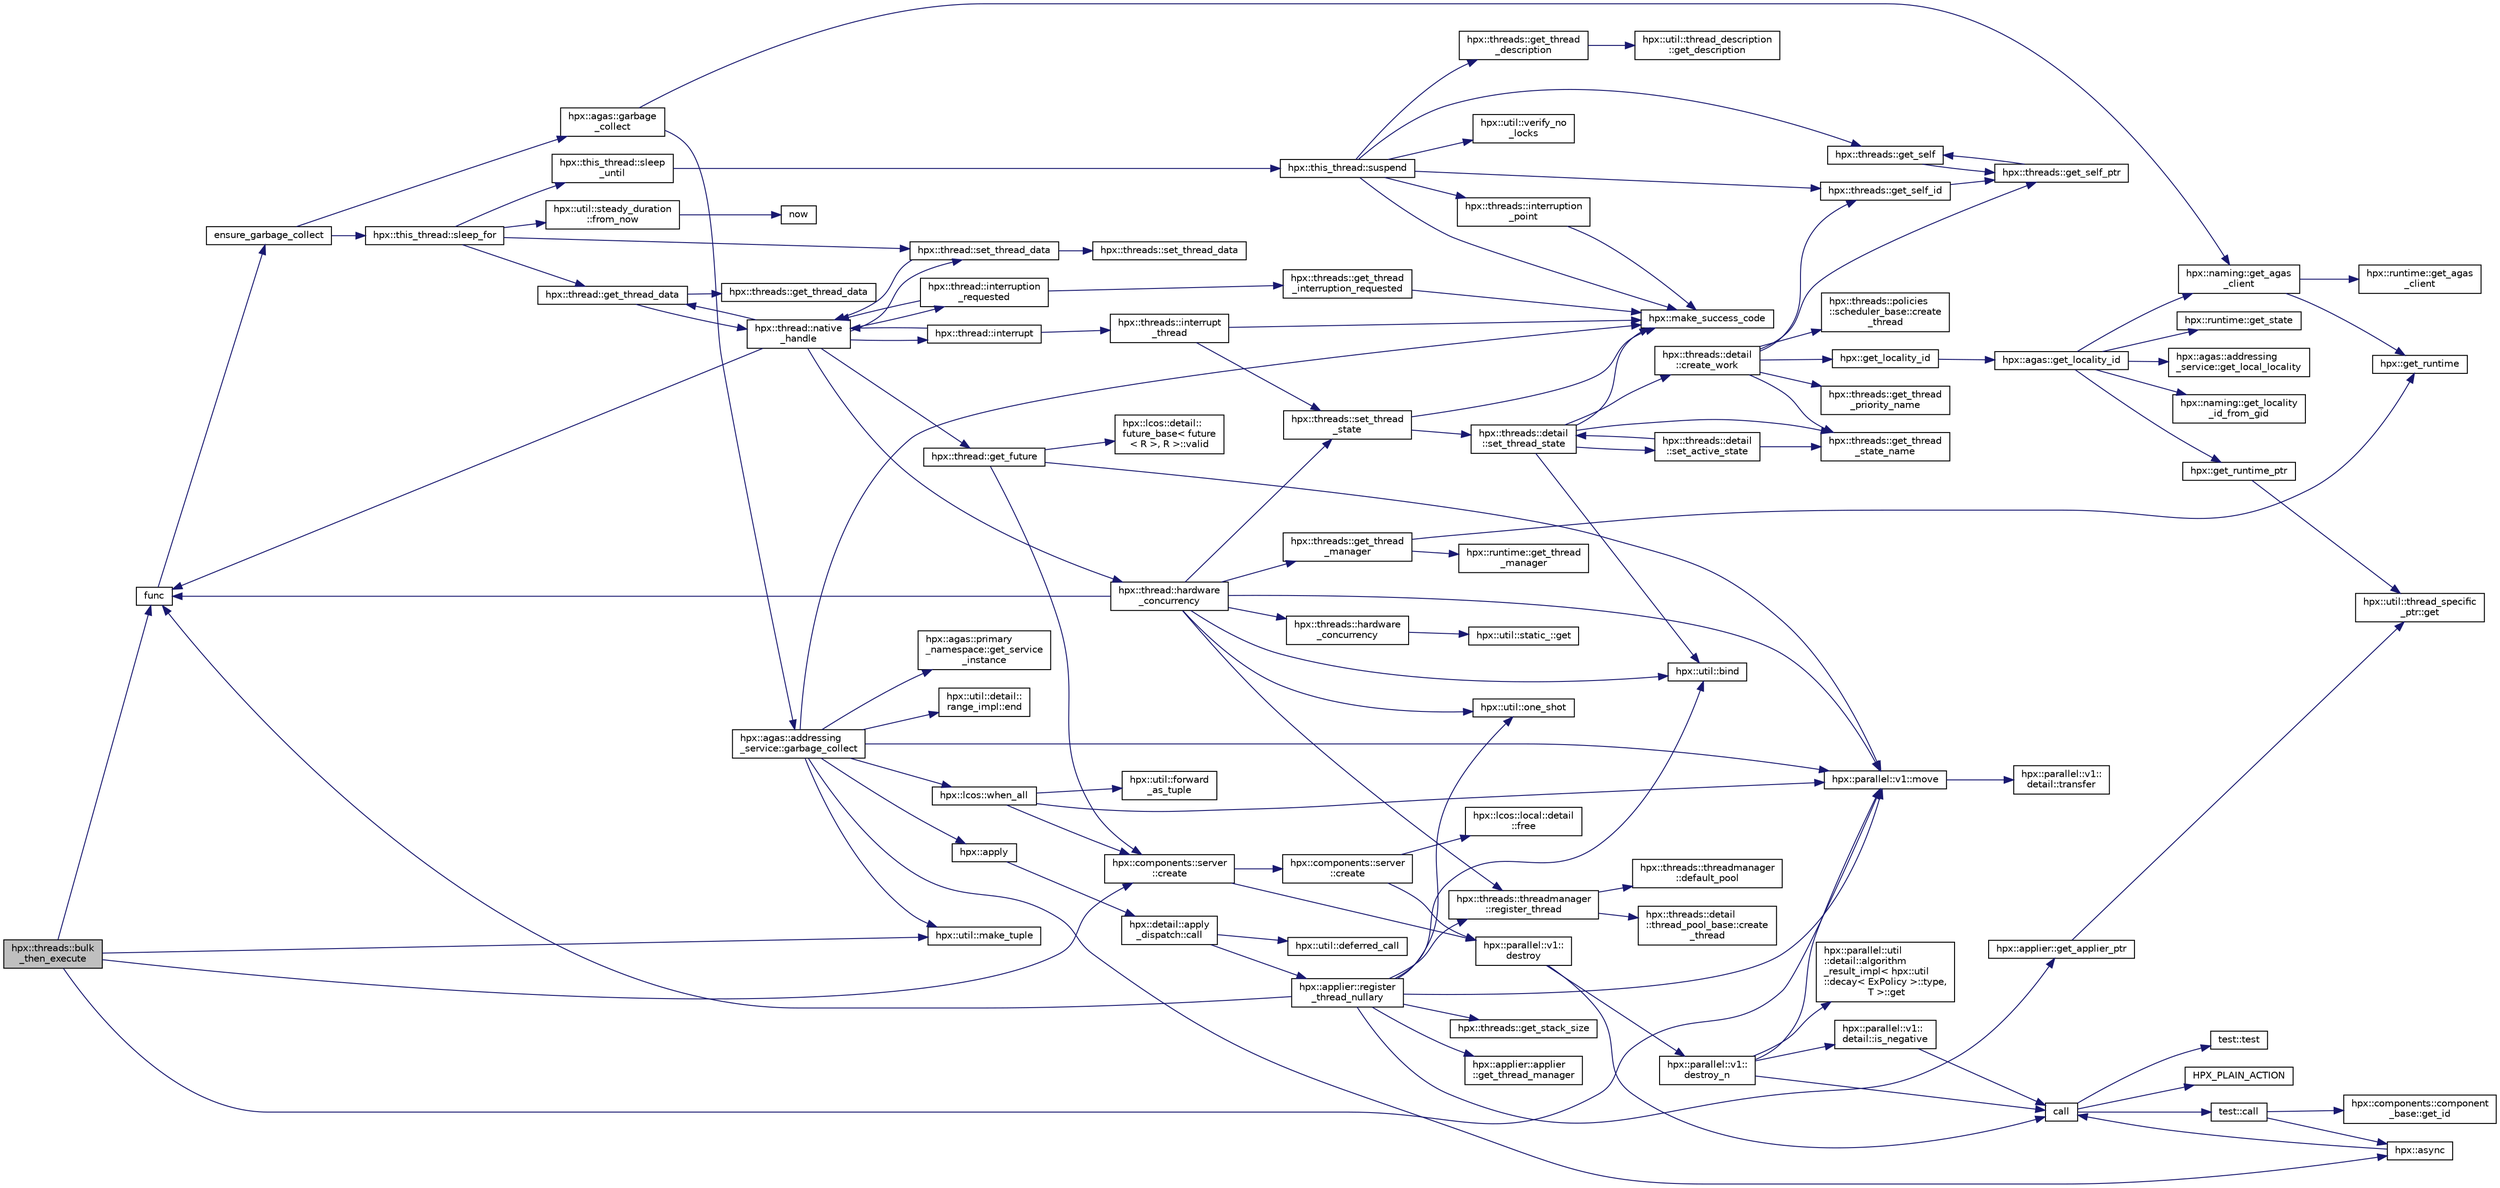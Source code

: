 digraph "hpx::threads::bulk_then_execute"
{
  edge [fontname="Helvetica",fontsize="10",labelfontname="Helvetica",labelfontsize="10"];
  node [fontname="Helvetica",fontsize="10",shape=record];
  rankdir="LR";
  Node166 [label="hpx::threads::bulk\l_then_execute",height=0.2,width=0.4,color="black", fillcolor="grey75", style="filled", fontcolor="black"];
  Node166 -> Node167 [color="midnightblue",fontsize="10",style="solid",fontname="Helvetica"];
  Node167 [label="hpx::util::make_tuple",height=0.2,width=0.4,color="black", fillcolor="white", style="filled",URL="$df/dad/namespacehpx_1_1util.html#a06fa74211a987d208e013f400a9f5328"];
  Node166 -> Node168 [color="midnightblue",fontsize="10",style="solid",fontname="Helvetica"];
  Node168 [label="func",height=0.2,width=0.4,color="black", fillcolor="white", style="filled",URL="$d8/dfd/id__type__ref__counting__1032_8cpp.html#ab811b86ea5107ffb3351fcaa29d2c652"];
  Node168 -> Node169 [color="midnightblue",fontsize="10",style="solid",fontname="Helvetica"];
  Node169 [label="ensure_garbage_collect",height=0.2,width=0.4,color="black", fillcolor="white", style="filled",URL="$d8/dfd/id__type__ref__counting__1032_8cpp.html#a5264b94bf7c262ac0e521fb290d476d5"];
  Node169 -> Node170 [color="midnightblue",fontsize="10",style="solid",fontname="Helvetica"];
  Node170 [label="hpx::this_thread::sleep_for",height=0.2,width=0.4,color="black", fillcolor="white", style="filled",URL="$d9/d52/namespacehpx_1_1this__thread.html#afc042a5a5fa52eef2d1d177a343435cf"];
  Node170 -> Node171 [color="midnightblue",fontsize="10",style="solid",fontname="Helvetica"];
  Node171 [label="hpx::this_thread::sleep\l_until",height=0.2,width=0.4,color="black", fillcolor="white", style="filled",URL="$d9/d52/namespacehpx_1_1this__thread.html#ae12a853980115b23ff0ab8ca06622658"];
  Node171 -> Node172 [color="midnightblue",fontsize="10",style="solid",fontname="Helvetica"];
  Node172 [label="hpx::this_thread::suspend",height=0.2,width=0.4,color="black", fillcolor="white", style="filled",URL="$d9/d52/namespacehpx_1_1this__thread.html#aca220026fb3014c0881d129fe31c0073"];
  Node172 -> Node173 [color="midnightblue",fontsize="10",style="solid",fontname="Helvetica"];
  Node173 [label="hpx::threads::get_self",height=0.2,width=0.4,color="black", fillcolor="white", style="filled",URL="$d7/d28/namespacehpx_1_1threads.html#a07daf4d6d29233f20d66d41ab7b5b8e8"];
  Node173 -> Node174 [color="midnightblue",fontsize="10",style="solid",fontname="Helvetica"];
  Node174 [label="hpx::threads::get_self_ptr",height=0.2,width=0.4,color="black", fillcolor="white", style="filled",URL="$d7/d28/namespacehpx_1_1threads.html#a22877ae347ad884cde3a51397dad6c53"];
  Node174 -> Node173 [color="midnightblue",fontsize="10",style="solid",fontname="Helvetica"];
  Node172 -> Node175 [color="midnightblue",fontsize="10",style="solid",fontname="Helvetica"];
  Node175 [label="hpx::threads::get_self_id",height=0.2,width=0.4,color="black", fillcolor="white", style="filled",URL="$d7/d28/namespacehpx_1_1threads.html#afafe0f900b9fac3d4ed3c747625c1cfe"];
  Node175 -> Node174 [color="midnightblue",fontsize="10",style="solid",fontname="Helvetica"];
  Node172 -> Node176 [color="midnightblue",fontsize="10",style="solid",fontname="Helvetica"];
  Node176 [label="hpx::threads::interruption\l_point",height=0.2,width=0.4,color="black", fillcolor="white", style="filled",URL="$d7/d28/namespacehpx_1_1threads.html#ada6ec56a12b050707311d8c628089059"];
  Node176 -> Node177 [color="midnightblue",fontsize="10",style="solid",fontname="Helvetica"];
  Node177 [label="hpx::make_success_code",height=0.2,width=0.4,color="black", fillcolor="white", style="filled",URL="$d8/d83/namespacehpx.html#a0e8512a8f49e2a6c8185061181419d8f",tooltip="Returns error_code(hpx::success, \"success\", mode). "];
  Node172 -> Node178 [color="midnightblue",fontsize="10",style="solid",fontname="Helvetica"];
  Node178 [label="hpx::util::verify_no\l_locks",height=0.2,width=0.4,color="black", fillcolor="white", style="filled",URL="$df/dad/namespacehpx_1_1util.html#ae0e1837ee6f09b79b26c2e788d2e9fc9"];
  Node172 -> Node179 [color="midnightblue",fontsize="10",style="solid",fontname="Helvetica"];
  Node179 [label="hpx::threads::get_thread\l_description",height=0.2,width=0.4,color="black", fillcolor="white", style="filled",URL="$d7/d28/namespacehpx_1_1threads.html#a42fc18a7a680f4e8bc633a4b4c956701"];
  Node179 -> Node180 [color="midnightblue",fontsize="10",style="solid",fontname="Helvetica"];
  Node180 [label="hpx::util::thread_description\l::get_description",height=0.2,width=0.4,color="black", fillcolor="white", style="filled",URL="$df/d9e/structhpx_1_1util_1_1thread__description.html#a8c834e14eca6eb228188022577f9f952"];
  Node172 -> Node177 [color="midnightblue",fontsize="10",style="solid",fontname="Helvetica"];
  Node170 -> Node181 [color="midnightblue",fontsize="10",style="solid",fontname="Helvetica"];
  Node181 [label="hpx::util::steady_duration\l::from_now",height=0.2,width=0.4,color="black", fillcolor="white", style="filled",URL="$d9/d4f/classhpx_1_1util_1_1steady__duration.html#a0132206d767cd0f7395507b40111a153"];
  Node181 -> Node182 [color="midnightblue",fontsize="10",style="solid",fontname="Helvetica"];
  Node182 [label="now",height=0.2,width=0.4,color="black", fillcolor="white", style="filled",URL="$de/db3/1d__stencil__1__omp_8cpp.html#a89e9667753dccfac455bd37a7a3a7b16"];
  Node170 -> Node183 [color="midnightblue",fontsize="10",style="solid",fontname="Helvetica"];
  Node183 [label="hpx::thread::get_thread_data",height=0.2,width=0.4,color="black", fillcolor="white", style="filled",URL="$de/d9b/classhpx_1_1thread.html#a4535ef82cec3b953d2c941d20e3e3904"];
  Node183 -> Node184 [color="midnightblue",fontsize="10",style="solid",fontname="Helvetica"];
  Node184 [label="hpx::threads::get_thread_data",height=0.2,width=0.4,color="black", fillcolor="white", style="filled",URL="$d7/d28/namespacehpx_1_1threads.html#a8737931ff6303807225f735b2b384ae4"];
  Node183 -> Node185 [color="midnightblue",fontsize="10",style="solid",fontname="Helvetica"];
  Node185 [label="hpx::thread::native\l_handle",height=0.2,width=0.4,color="black", fillcolor="white", style="filled",URL="$de/d9b/classhpx_1_1thread.html#acf48190d264ab64c1c4ec99d0b421b5a"];
  Node185 -> Node186 [color="midnightblue",fontsize="10",style="solid",fontname="Helvetica"];
  Node186 [label="hpx::thread::hardware\l_concurrency",height=0.2,width=0.4,color="black", fillcolor="white", style="filled",URL="$de/d9b/classhpx_1_1thread.html#a8e4fff210e02485ba493bc3a2a956c03"];
  Node186 -> Node187 [color="midnightblue",fontsize="10",style="solid",fontname="Helvetica"];
  Node187 [label="hpx::threads::hardware\l_concurrency",height=0.2,width=0.4,color="black", fillcolor="white", style="filled",URL="$d7/d28/namespacehpx_1_1threads.html#aa8752a235478d2ad7b5ac467b63ab527"];
  Node187 -> Node188 [color="midnightblue",fontsize="10",style="solid",fontname="Helvetica"];
  Node188 [label="hpx::util::static_::get",height=0.2,width=0.4,color="black", fillcolor="white", style="filled",URL="$d3/dbb/structhpx_1_1util_1_1static__.html#a2967c633948a3bf17a3b5405ef5a8318"];
  Node186 -> Node168 [color="midnightblue",fontsize="10",style="solid",fontname="Helvetica"];
  Node186 -> Node189 [color="midnightblue",fontsize="10",style="solid",fontname="Helvetica"];
  Node189 [label="hpx::util::bind",height=0.2,width=0.4,color="black", fillcolor="white", style="filled",URL="$df/dad/namespacehpx_1_1util.html#ad844caedf82a0173d6909d910c3e48c6"];
  Node186 -> Node190 [color="midnightblue",fontsize="10",style="solid",fontname="Helvetica"];
  Node190 [label="hpx::util::one_shot",height=0.2,width=0.4,color="black", fillcolor="white", style="filled",URL="$df/dad/namespacehpx_1_1util.html#a273e61be42a72415291e0ec0a4f28c7a"];
  Node186 -> Node191 [color="midnightblue",fontsize="10",style="solid",fontname="Helvetica"];
  Node191 [label="hpx::parallel::v1::move",height=0.2,width=0.4,color="black", fillcolor="white", style="filled",URL="$db/db9/namespacehpx_1_1parallel_1_1v1.html#aa7c4ede081ce786c9d1eb1adff495cfc"];
  Node191 -> Node192 [color="midnightblue",fontsize="10",style="solid",fontname="Helvetica"];
  Node192 [label="hpx::parallel::v1::\ldetail::transfer",height=0.2,width=0.4,color="black", fillcolor="white", style="filled",URL="$d2/ddd/namespacehpx_1_1parallel_1_1v1_1_1detail.html#ab1b56a05e1885ca7cc7ffa1804dd2f3c"];
  Node186 -> Node193 [color="midnightblue",fontsize="10",style="solid",fontname="Helvetica"];
  Node193 [label="hpx::threads::get_thread\l_manager",height=0.2,width=0.4,color="black", fillcolor="white", style="filled",URL="$d7/d28/namespacehpx_1_1threads.html#a076973c3a53beadde7d967e22c4f6cce"];
  Node193 -> Node194 [color="midnightblue",fontsize="10",style="solid",fontname="Helvetica"];
  Node194 [label="hpx::get_runtime",height=0.2,width=0.4,color="black", fillcolor="white", style="filled",URL="$d8/d83/namespacehpx.html#aef902cc6c7dd3b9fbadf34d1e850a070"];
  Node193 -> Node195 [color="midnightblue",fontsize="10",style="solid",fontname="Helvetica"];
  Node195 [label="hpx::runtime::get_thread\l_manager",height=0.2,width=0.4,color="black", fillcolor="white", style="filled",URL="$d0/d7b/classhpx_1_1runtime.html#a865b12d57fcd44a8d3dda3e35414f563"];
  Node186 -> Node196 [color="midnightblue",fontsize="10",style="solid",fontname="Helvetica"];
  Node196 [label="hpx::threads::threadmanager\l::register_thread",height=0.2,width=0.4,color="black", fillcolor="white", style="filled",URL="$d5/daa/classhpx_1_1threads_1_1threadmanager.html#a7f79c7578e08a60ca45eb276ce8133d8"];
  Node196 -> Node197 [color="midnightblue",fontsize="10",style="solid",fontname="Helvetica"];
  Node197 [label="hpx::threads::threadmanager\l::default_pool",height=0.2,width=0.4,color="black", fillcolor="white", style="filled",URL="$d5/daa/classhpx_1_1threads_1_1threadmanager.html#a851f067d03b5dd1c5e6a9a6a841e05df"];
  Node196 -> Node198 [color="midnightblue",fontsize="10",style="solid",fontname="Helvetica"];
  Node198 [label="hpx::threads::detail\l::thread_pool_base::create\l_thread",height=0.2,width=0.4,color="black", fillcolor="white", style="filled",URL="$de/dae/classhpx_1_1threads_1_1detail_1_1thread__pool__base.html#ad35d3779eef6f4528e62a26d71b34b34"];
  Node186 -> Node199 [color="midnightblue",fontsize="10",style="solid",fontname="Helvetica"];
  Node199 [label="hpx::threads::set_thread\l_state",height=0.2,width=0.4,color="black", fillcolor="white", style="filled",URL="$d7/d28/namespacehpx_1_1threads.html#ac0690ad16ad778bcc79dcd727cc33025",tooltip="Set the thread state of the thread referenced by the thread_id id. "];
  Node199 -> Node177 [color="midnightblue",fontsize="10",style="solid",fontname="Helvetica"];
  Node199 -> Node200 [color="midnightblue",fontsize="10",style="solid",fontname="Helvetica"];
  Node200 [label="hpx::threads::detail\l::set_thread_state",height=0.2,width=0.4,color="black", fillcolor="white", style="filled",URL="$d2/dd1/namespacehpx_1_1threads_1_1detail.html#af85ddc854c4a149bf1738eb1b111b9ab"];
  Node200 -> Node201 [color="midnightblue",fontsize="10",style="solid",fontname="Helvetica"];
  Node201 [label="hpx::threads::get_thread\l_state_name",height=0.2,width=0.4,color="black", fillcolor="white", style="filled",URL="$d7/d28/namespacehpx_1_1threads.html#a26f91ea8d2195f165c033241c5cd11db"];
  Node200 -> Node177 [color="midnightblue",fontsize="10",style="solid",fontname="Helvetica"];
  Node200 -> Node189 [color="midnightblue",fontsize="10",style="solid",fontname="Helvetica"];
  Node200 -> Node202 [color="midnightblue",fontsize="10",style="solid",fontname="Helvetica"];
  Node202 [label="hpx::threads::detail\l::set_active_state",height=0.2,width=0.4,color="black", fillcolor="white", style="filled",URL="$d2/dd1/namespacehpx_1_1threads_1_1detail.html#a45884a5bf04ad66a4f259231a3947e76"];
  Node202 -> Node201 [color="midnightblue",fontsize="10",style="solid",fontname="Helvetica"];
  Node202 -> Node200 [color="midnightblue",fontsize="10",style="solid",fontname="Helvetica"];
  Node200 -> Node203 [color="midnightblue",fontsize="10",style="solid",fontname="Helvetica"];
  Node203 [label="hpx::threads::detail\l::create_work",height=0.2,width=0.4,color="black", fillcolor="white", style="filled",URL="$d2/dd1/namespacehpx_1_1threads_1_1detail.html#ae22384a3c1b1a1940032fad068fb54b1"];
  Node203 -> Node201 [color="midnightblue",fontsize="10",style="solid",fontname="Helvetica"];
  Node203 -> Node204 [color="midnightblue",fontsize="10",style="solid",fontname="Helvetica"];
  Node204 [label="hpx::threads::get_thread\l_priority_name",height=0.2,width=0.4,color="black", fillcolor="white", style="filled",URL="$d7/d28/namespacehpx_1_1threads.html#a9c6b2fec0c1cf5b06ff83ce756ca6d42"];
  Node203 -> Node174 [color="midnightblue",fontsize="10",style="solid",fontname="Helvetica"];
  Node203 -> Node175 [color="midnightblue",fontsize="10",style="solid",fontname="Helvetica"];
  Node203 -> Node205 [color="midnightblue",fontsize="10",style="solid",fontname="Helvetica"];
  Node205 [label="hpx::get_locality_id",height=0.2,width=0.4,color="black", fillcolor="white", style="filled",URL="$d8/d83/namespacehpx.html#a158d7c54a657bb364c1704033010697b",tooltip="Return the number of the locality this function is being called from. "];
  Node205 -> Node206 [color="midnightblue",fontsize="10",style="solid",fontname="Helvetica"];
  Node206 [label="hpx::agas::get_locality_id",height=0.2,width=0.4,color="black", fillcolor="white", style="filled",URL="$dc/d54/namespacehpx_1_1agas.html#a491cc2ddecdf0f1a9129900caa6a4d3e"];
  Node206 -> Node207 [color="midnightblue",fontsize="10",style="solid",fontname="Helvetica"];
  Node207 [label="hpx::get_runtime_ptr",height=0.2,width=0.4,color="black", fillcolor="white", style="filled",URL="$d8/d83/namespacehpx.html#af29daf2bb3e01b4d6495a1742b6cce64"];
  Node207 -> Node208 [color="midnightblue",fontsize="10",style="solid",fontname="Helvetica"];
  Node208 [label="hpx::util::thread_specific\l_ptr::get",height=0.2,width=0.4,color="black", fillcolor="white", style="filled",URL="$d4/d4c/structhpx_1_1util_1_1thread__specific__ptr.html#a3b27d8520710478aa41d1f74206bdba9"];
  Node206 -> Node209 [color="midnightblue",fontsize="10",style="solid",fontname="Helvetica"];
  Node209 [label="hpx::runtime::get_state",height=0.2,width=0.4,color="black", fillcolor="white", style="filled",URL="$d0/d7b/classhpx_1_1runtime.html#ab405f80e060dac95d624520f38b0524c"];
  Node206 -> Node210 [color="midnightblue",fontsize="10",style="solid",fontname="Helvetica"];
  Node210 [label="hpx::naming::get_agas\l_client",height=0.2,width=0.4,color="black", fillcolor="white", style="filled",URL="$d4/dc9/namespacehpx_1_1naming.html#a0408fffd5d34b620712a801b0ae3b032"];
  Node210 -> Node194 [color="midnightblue",fontsize="10",style="solid",fontname="Helvetica"];
  Node210 -> Node211 [color="midnightblue",fontsize="10",style="solid",fontname="Helvetica"];
  Node211 [label="hpx::runtime::get_agas\l_client",height=0.2,width=0.4,color="black", fillcolor="white", style="filled",URL="$d0/d7b/classhpx_1_1runtime.html#aeb5dddd30d6b9861669af8ad44d1a96a"];
  Node206 -> Node212 [color="midnightblue",fontsize="10",style="solid",fontname="Helvetica"];
  Node212 [label="hpx::agas::addressing\l_service::get_local_locality",height=0.2,width=0.4,color="black", fillcolor="white", style="filled",URL="$db/d58/structhpx_1_1agas_1_1addressing__service.html#ab52c19a37c2a7a006c6c15f90ad0539c"];
  Node206 -> Node213 [color="midnightblue",fontsize="10",style="solid",fontname="Helvetica"];
  Node213 [label="hpx::naming::get_locality\l_id_from_gid",height=0.2,width=0.4,color="black", fillcolor="white", style="filled",URL="$d4/dc9/namespacehpx_1_1naming.html#a7fd43037784560bd04fda9b49e33529f"];
  Node203 -> Node214 [color="midnightblue",fontsize="10",style="solid",fontname="Helvetica"];
  Node214 [label="hpx::threads::policies\l::scheduler_base::create\l_thread",height=0.2,width=0.4,color="black", fillcolor="white", style="filled",URL="$dd/d7e/structhpx_1_1threads_1_1policies_1_1scheduler__base.html#ad3b05cd7f363cc8e8410ce368c3794e0"];
  Node185 -> Node215 [color="midnightblue",fontsize="10",style="solid",fontname="Helvetica"];
  Node215 [label="hpx::thread::interrupt",height=0.2,width=0.4,color="black", fillcolor="white", style="filled",URL="$de/d9b/classhpx_1_1thread.html#ac34d0d033aa743c476a79dbc2e1a8a39"];
  Node215 -> Node216 [color="midnightblue",fontsize="10",style="solid",fontname="Helvetica"];
  Node216 [label="hpx::threads::interrupt\l_thread",height=0.2,width=0.4,color="black", fillcolor="white", style="filled",URL="$d7/d28/namespacehpx_1_1threads.html#a6bdda1a2aab61b9b13d274b5155d7e73"];
  Node216 -> Node177 [color="midnightblue",fontsize="10",style="solid",fontname="Helvetica"];
  Node216 -> Node199 [color="midnightblue",fontsize="10",style="solid",fontname="Helvetica"];
  Node215 -> Node185 [color="midnightblue",fontsize="10",style="solid",fontname="Helvetica"];
  Node185 -> Node217 [color="midnightblue",fontsize="10",style="solid",fontname="Helvetica"];
  Node217 [label="hpx::thread::interruption\l_requested",height=0.2,width=0.4,color="black", fillcolor="white", style="filled",URL="$de/d9b/classhpx_1_1thread.html#a33276bb4c20bbb0b1978944e18ef71b8"];
  Node217 -> Node218 [color="midnightblue",fontsize="10",style="solid",fontname="Helvetica"];
  Node218 [label="hpx::threads::get_thread\l_interruption_requested",height=0.2,width=0.4,color="black", fillcolor="white", style="filled",URL="$d7/d28/namespacehpx_1_1threads.html#ae64a7fdb8b5c8bac7be0c8282672a03b"];
  Node218 -> Node177 [color="midnightblue",fontsize="10",style="solid",fontname="Helvetica"];
  Node217 -> Node185 [color="midnightblue",fontsize="10",style="solid",fontname="Helvetica"];
  Node185 -> Node219 [color="midnightblue",fontsize="10",style="solid",fontname="Helvetica"];
  Node219 [label="hpx::thread::get_future",height=0.2,width=0.4,color="black", fillcolor="white", style="filled",URL="$de/d9b/classhpx_1_1thread.html#a87fdb0d8da826366fc190ed224900a64"];
  Node219 -> Node220 [color="midnightblue",fontsize="10",style="solid",fontname="Helvetica"];
  Node220 [label="hpx::lcos::detail::\lfuture_base\< future\l\< R \>, R \>::valid",height=0.2,width=0.4,color="black", fillcolor="white", style="filled",URL="$d5/dd7/classhpx_1_1lcos_1_1detail_1_1future__base.html#aaf7beb7374815614363033bd96573e75"];
  Node219 -> Node221 [color="midnightblue",fontsize="10",style="solid",fontname="Helvetica"];
  Node221 [label="hpx::components::server\l::create",height=0.2,width=0.4,color="black", fillcolor="white", style="filled",URL="$d2/da2/namespacehpx_1_1components_1_1server.html#ac776c89f3d68ceb910e8cee9fa937ab4",tooltip="Create arrays of components using their default constructor. "];
  Node221 -> Node222 [color="midnightblue",fontsize="10",style="solid",fontname="Helvetica"];
  Node222 [label="hpx::components::server\l::create",height=0.2,width=0.4,color="black", fillcolor="white", style="filled",URL="$d2/da2/namespacehpx_1_1components_1_1server.html#a77d26de181c97b444565e230577981bd"];
  Node222 -> Node223 [color="midnightblue",fontsize="10",style="solid",fontname="Helvetica"];
  Node223 [label="hpx::lcos::local::detail\l::free",height=0.2,width=0.4,color="black", fillcolor="white", style="filled",URL="$d4/dcb/namespacehpx_1_1lcos_1_1local_1_1detail.html#a55a940f019734e9bb045dc123cd80e48"];
  Node222 -> Node224 [color="midnightblue",fontsize="10",style="solid",fontname="Helvetica"];
  Node224 [label="hpx::parallel::v1::\ldestroy",height=0.2,width=0.4,color="black", fillcolor="white", style="filled",URL="$db/db9/namespacehpx_1_1parallel_1_1v1.html#acf303558375048e8a7cc9a2c2e09477f"];
  Node224 -> Node225 [color="midnightblue",fontsize="10",style="solid",fontname="Helvetica"];
  Node225 [label="call",height=0.2,width=0.4,color="black", fillcolor="white", style="filled",URL="$d2/d67/promise__1620_8cpp.html#a58357f0b82bc761e1d0b9091ed563a70"];
  Node225 -> Node226 [color="midnightblue",fontsize="10",style="solid",fontname="Helvetica"];
  Node226 [label="test::test",height=0.2,width=0.4,color="black", fillcolor="white", style="filled",URL="$d8/d89/structtest.html#ab42d5ece712d716b04cb3f686f297a26"];
  Node225 -> Node227 [color="midnightblue",fontsize="10",style="solid",fontname="Helvetica"];
  Node227 [label="HPX_PLAIN_ACTION",height=0.2,width=0.4,color="black", fillcolor="white", style="filled",URL="$d2/d67/promise__1620_8cpp.html#ab96aab827a4b1fcaf66cfe0ba83fef23"];
  Node225 -> Node228 [color="midnightblue",fontsize="10",style="solid",fontname="Helvetica"];
  Node228 [label="test::call",height=0.2,width=0.4,color="black", fillcolor="white", style="filled",URL="$d8/d89/structtest.html#aeb29e7ed6518b9426ccf1344c52620ae"];
  Node228 -> Node229 [color="midnightblue",fontsize="10",style="solid",fontname="Helvetica"];
  Node229 [label="hpx::async",height=0.2,width=0.4,color="black", fillcolor="white", style="filled",URL="$d8/d83/namespacehpx.html#acb7d8e37b73b823956ce144f9a57eaa4"];
  Node229 -> Node225 [color="midnightblue",fontsize="10",style="solid",fontname="Helvetica"];
  Node228 -> Node230 [color="midnightblue",fontsize="10",style="solid",fontname="Helvetica"];
  Node230 [label="hpx::components::component\l_base::get_id",height=0.2,width=0.4,color="black", fillcolor="white", style="filled",URL="$d2/de6/classhpx_1_1components_1_1component__base.html#a4c8fd93514039bdf01c48d66d82b19cd"];
  Node224 -> Node231 [color="midnightblue",fontsize="10",style="solid",fontname="Helvetica"];
  Node231 [label="hpx::parallel::v1::\ldestroy_n",height=0.2,width=0.4,color="black", fillcolor="white", style="filled",URL="$db/db9/namespacehpx_1_1parallel_1_1v1.html#a71d0691132a300690163f5636bcd5bd3"];
  Node231 -> Node232 [color="midnightblue",fontsize="10",style="solid",fontname="Helvetica"];
  Node232 [label="hpx::parallel::v1::\ldetail::is_negative",height=0.2,width=0.4,color="black", fillcolor="white", style="filled",URL="$d2/ddd/namespacehpx_1_1parallel_1_1v1_1_1detail.html#adf2e40fc4b20ad0fd442ee3118a4d527"];
  Node232 -> Node225 [color="midnightblue",fontsize="10",style="solid",fontname="Helvetica"];
  Node231 -> Node233 [color="midnightblue",fontsize="10",style="solid",fontname="Helvetica"];
  Node233 [label="hpx::parallel::util\l::detail::algorithm\l_result_impl\< hpx::util\l::decay\< ExPolicy \>::type,\l T \>::get",height=0.2,width=0.4,color="black", fillcolor="white", style="filled",URL="$d2/d42/structhpx_1_1parallel_1_1util_1_1detail_1_1algorithm__result__impl.html#ab5b051e8ec74eff5e0e62fd63f5d377e"];
  Node231 -> Node191 [color="midnightblue",fontsize="10",style="solid",fontname="Helvetica"];
  Node231 -> Node225 [color="midnightblue",fontsize="10",style="solid",fontname="Helvetica"];
  Node221 -> Node224 [color="midnightblue",fontsize="10",style="solid",fontname="Helvetica"];
  Node219 -> Node191 [color="midnightblue",fontsize="10",style="solid",fontname="Helvetica"];
  Node185 -> Node183 [color="midnightblue",fontsize="10",style="solid",fontname="Helvetica"];
  Node185 -> Node234 [color="midnightblue",fontsize="10",style="solid",fontname="Helvetica"];
  Node234 [label="hpx::thread::set_thread_data",height=0.2,width=0.4,color="black", fillcolor="white", style="filled",URL="$de/d9b/classhpx_1_1thread.html#a7317a3cf5251f3b33c990449570d4cea"];
  Node234 -> Node235 [color="midnightblue",fontsize="10",style="solid",fontname="Helvetica"];
  Node235 [label="hpx::threads::set_thread_data",height=0.2,width=0.4,color="black", fillcolor="white", style="filled",URL="$d7/d28/namespacehpx_1_1threads.html#a00a625acc149fce3ae38e4340454acf7"];
  Node234 -> Node185 [color="midnightblue",fontsize="10",style="solid",fontname="Helvetica"];
  Node185 -> Node168 [color="midnightblue",fontsize="10",style="solid",fontname="Helvetica"];
  Node170 -> Node234 [color="midnightblue",fontsize="10",style="solid",fontname="Helvetica"];
  Node169 -> Node236 [color="midnightblue",fontsize="10",style="solid",fontname="Helvetica"];
  Node236 [label="hpx::agas::garbage\l_collect",height=0.2,width=0.4,color="black", fillcolor="white", style="filled",URL="$dc/d54/namespacehpx_1_1agas.html#a951337adc4f9bd6df00a50737468e911"];
  Node236 -> Node210 [color="midnightblue",fontsize="10",style="solid",fontname="Helvetica"];
  Node236 -> Node237 [color="midnightblue",fontsize="10",style="solid",fontname="Helvetica"];
  Node237 [label="hpx::agas::addressing\l_service::garbage_collect",height=0.2,width=0.4,color="black", fillcolor="white", style="filled",URL="$db/d58/structhpx_1_1agas_1_1addressing__service.html#a87dcae0eacf6e62d5103ebf516d86f63"];
  Node237 -> Node177 [color="midnightblue",fontsize="10",style="solid",fontname="Helvetica"];
  Node237 -> Node238 [color="midnightblue",fontsize="10",style="solid",fontname="Helvetica"];
  Node238 [label="hpx::agas::primary\l_namespace::get_service\l_instance",height=0.2,width=0.4,color="black", fillcolor="white", style="filled",URL="$d1/d43/structhpx_1_1agas_1_1primary__namespace.html#a7630ff0f30ff8c23b13b4672c5350e2e"];
  Node237 -> Node167 [color="midnightblue",fontsize="10",style="solid",fontname="Helvetica"];
  Node237 -> Node239 [color="midnightblue",fontsize="10",style="solid",fontname="Helvetica"];
  Node239 [label="hpx::util::detail::\lrange_impl::end",height=0.2,width=0.4,color="black", fillcolor="white", style="filled",URL="$d4/d4a/namespacehpx_1_1util_1_1detail_1_1range__impl.html#afb2ea48b0902f52ee4d8b764807b4316"];
  Node237 -> Node240 [color="midnightblue",fontsize="10",style="solid",fontname="Helvetica"];
  Node240 [label="hpx::apply",height=0.2,width=0.4,color="black", fillcolor="white", style="filled",URL="$d8/d83/namespacehpx.html#aa87762f0db0731d385f3fdfdb25d59fc"];
  Node240 -> Node241 [color="midnightblue",fontsize="10",style="solid",fontname="Helvetica"];
  Node241 [label="hpx::detail::apply\l_dispatch::call",height=0.2,width=0.4,color="black", fillcolor="white", style="filled",URL="$db/de8/structhpx_1_1detail_1_1apply__dispatch.html#a0755fab16d281e74bcff0f8045be9459"];
  Node241 -> Node242 [color="midnightblue",fontsize="10",style="solid",fontname="Helvetica"];
  Node242 [label="hpx::applier::register\l_thread_nullary",height=0.2,width=0.4,color="black", fillcolor="white", style="filled",URL="$d8/dcb/namespacehpx_1_1applier.html#a401cd1145927e58d74d1eb52aaccd936"];
  Node242 -> Node243 [color="midnightblue",fontsize="10",style="solid",fontname="Helvetica"];
  Node243 [label="hpx::applier::get_applier_ptr",height=0.2,width=0.4,color="black", fillcolor="white", style="filled",URL="$d8/dcb/namespacehpx_1_1applier.html#a617483cf2b77ad3a0aa428ade7b35299"];
  Node243 -> Node208 [color="midnightblue",fontsize="10",style="solid",fontname="Helvetica"];
  Node242 -> Node168 [color="midnightblue",fontsize="10",style="solid",fontname="Helvetica"];
  Node242 -> Node189 [color="midnightblue",fontsize="10",style="solid",fontname="Helvetica"];
  Node242 -> Node190 [color="midnightblue",fontsize="10",style="solid",fontname="Helvetica"];
  Node242 -> Node191 [color="midnightblue",fontsize="10",style="solid",fontname="Helvetica"];
  Node242 -> Node244 [color="midnightblue",fontsize="10",style="solid",fontname="Helvetica"];
  Node244 [label="hpx::threads::get_stack_size",height=0.2,width=0.4,color="black", fillcolor="white", style="filled",URL="$d7/d28/namespacehpx_1_1threads.html#af597241b3c2785150be206737ca04aa6",tooltip="The get_stack_size function is part of the thread related API. It. "];
  Node242 -> Node245 [color="midnightblue",fontsize="10",style="solid",fontname="Helvetica"];
  Node245 [label="hpx::applier::applier\l::get_thread_manager",height=0.2,width=0.4,color="black", fillcolor="white", style="filled",URL="$da/dcb/classhpx_1_1applier_1_1applier.html#acc36d583973701e573be39da97bba866",tooltip="Access the thread-manager instance associated with this applier. "];
  Node242 -> Node196 [color="midnightblue",fontsize="10",style="solid",fontname="Helvetica"];
  Node241 -> Node246 [color="midnightblue",fontsize="10",style="solid",fontname="Helvetica"];
  Node246 [label="hpx::util::deferred_call",height=0.2,width=0.4,color="black", fillcolor="white", style="filled",URL="$df/dad/namespacehpx_1_1util.html#acdded623c658a7a3436f7e76bc9d881c"];
  Node237 -> Node191 [color="midnightblue",fontsize="10",style="solid",fontname="Helvetica"];
  Node237 -> Node229 [color="midnightblue",fontsize="10",style="solid",fontname="Helvetica"];
  Node237 -> Node247 [color="midnightblue",fontsize="10",style="solid",fontname="Helvetica"];
  Node247 [label="hpx::lcos::when_all",height=0.2,width=0.4,color="black", fillcolor="white", style="filled",URL="$d2/dc9/namespacehpx_1_1lcos.html#a1a6fb024d8690923fb185d5aee204d54"];
  Node247 -> Node248 [color="midnightblue",fontsize="10",style="solid",fontname="Helvetica"];
  Node248 [label="hpx::util::forward\l_as_tuple",height=0.2,width=0.4,color="black", fillcolor="white", style="filled",URL="$df/dad/namespacehpx_1_1util.html#ab7c31e3f24c3302a4f67b6735a6fa597"];
  Node247 -> Node191 [color="midnightblue",fontsize="10",style="solid",fontname="Helvetica"];
  Node247 -> Node221 [color="midnightblue",fontsize="10",style="solid",fontname="Helvetica"];
  Node166 -> Node191 [color="midnightblue",fontsize="10",style="solid",fontname="Helvetica"];
  Node166 -> Node221 [color="midnightblue",fontsize="10",style="solid",fontname="Helvetica"];
}
